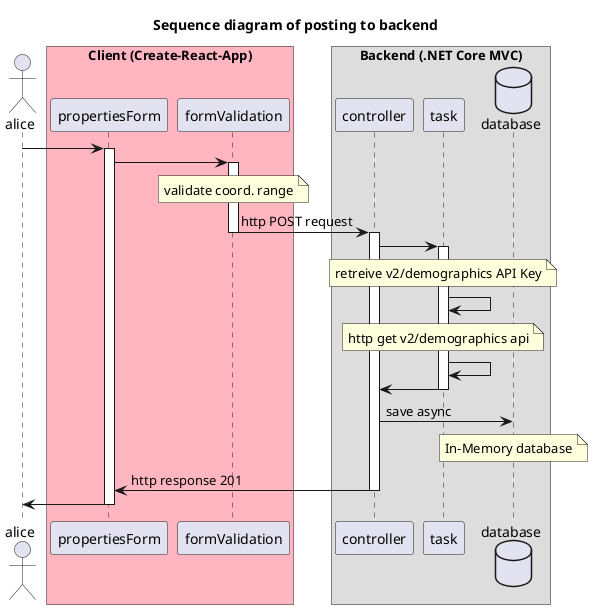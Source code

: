 @startuml
title Sequence diagram of posting to backend

actor alice
box "Client (Create-React-App)" #LightPink
participant propertiesForm
participant formValidation
end box

box "Backend (.NET Core MVC)"
participant controller
participant task
database database

end box

alice -> propertiesForm ++
propertiesForm -> formValidation ++
note over formValidation: validate coord. range
formValidation -> controller --++: http POST request
formValidation --
controller -> task ++
note over task: retreive v2/demographics API Key
task -> task 
note over task: http get v2/demographics api
task -> task
task -> controller --

controller -> database: save async
note over database: In-Memory database

controller -> propertiesForm --: http response 201
propertiesForm -> alice --


@enduml